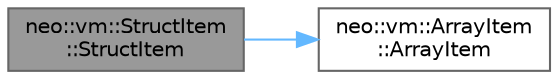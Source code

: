 digraph "neo::vm::StructItem::StructItem"
{
 // LATEX_PDF_SIZE
  bgcolor="transparent";
  edge [fontname=Helvetica,fontsize=10,labelfontname=Helvetica,labelfontsize=10];
  node [fontname=Helvetica,fontsize=10,shape=box,height=0.2,width=0.4];
  rankdir="LR";
  Node1 [id="Node000001",label="neo::vm::StructItem\l::StructItem",height=0.2,width=0.4,color="gray40", fillcolor="grey60", style="filled", fontcolor="black",tooltip="Constructs a StructItem."];
  Node1 -> Node2 [id="edge1_Node000001_Node000002",color="steelblue1",style="solid",tooltip=" "];
  Node2 [id="Node000002",label="neo::vm::ArrayItem\l::ArrayItem",height=0.2,width=0.4,color="grey40", fillcolor="white", style="filled",URL="$classneo_1_1vm_1_1_array_item.html#ac852ec3dcde8d9be224a45a62ac744a1",tooltip="Constructs an ArrayItem."];
}
